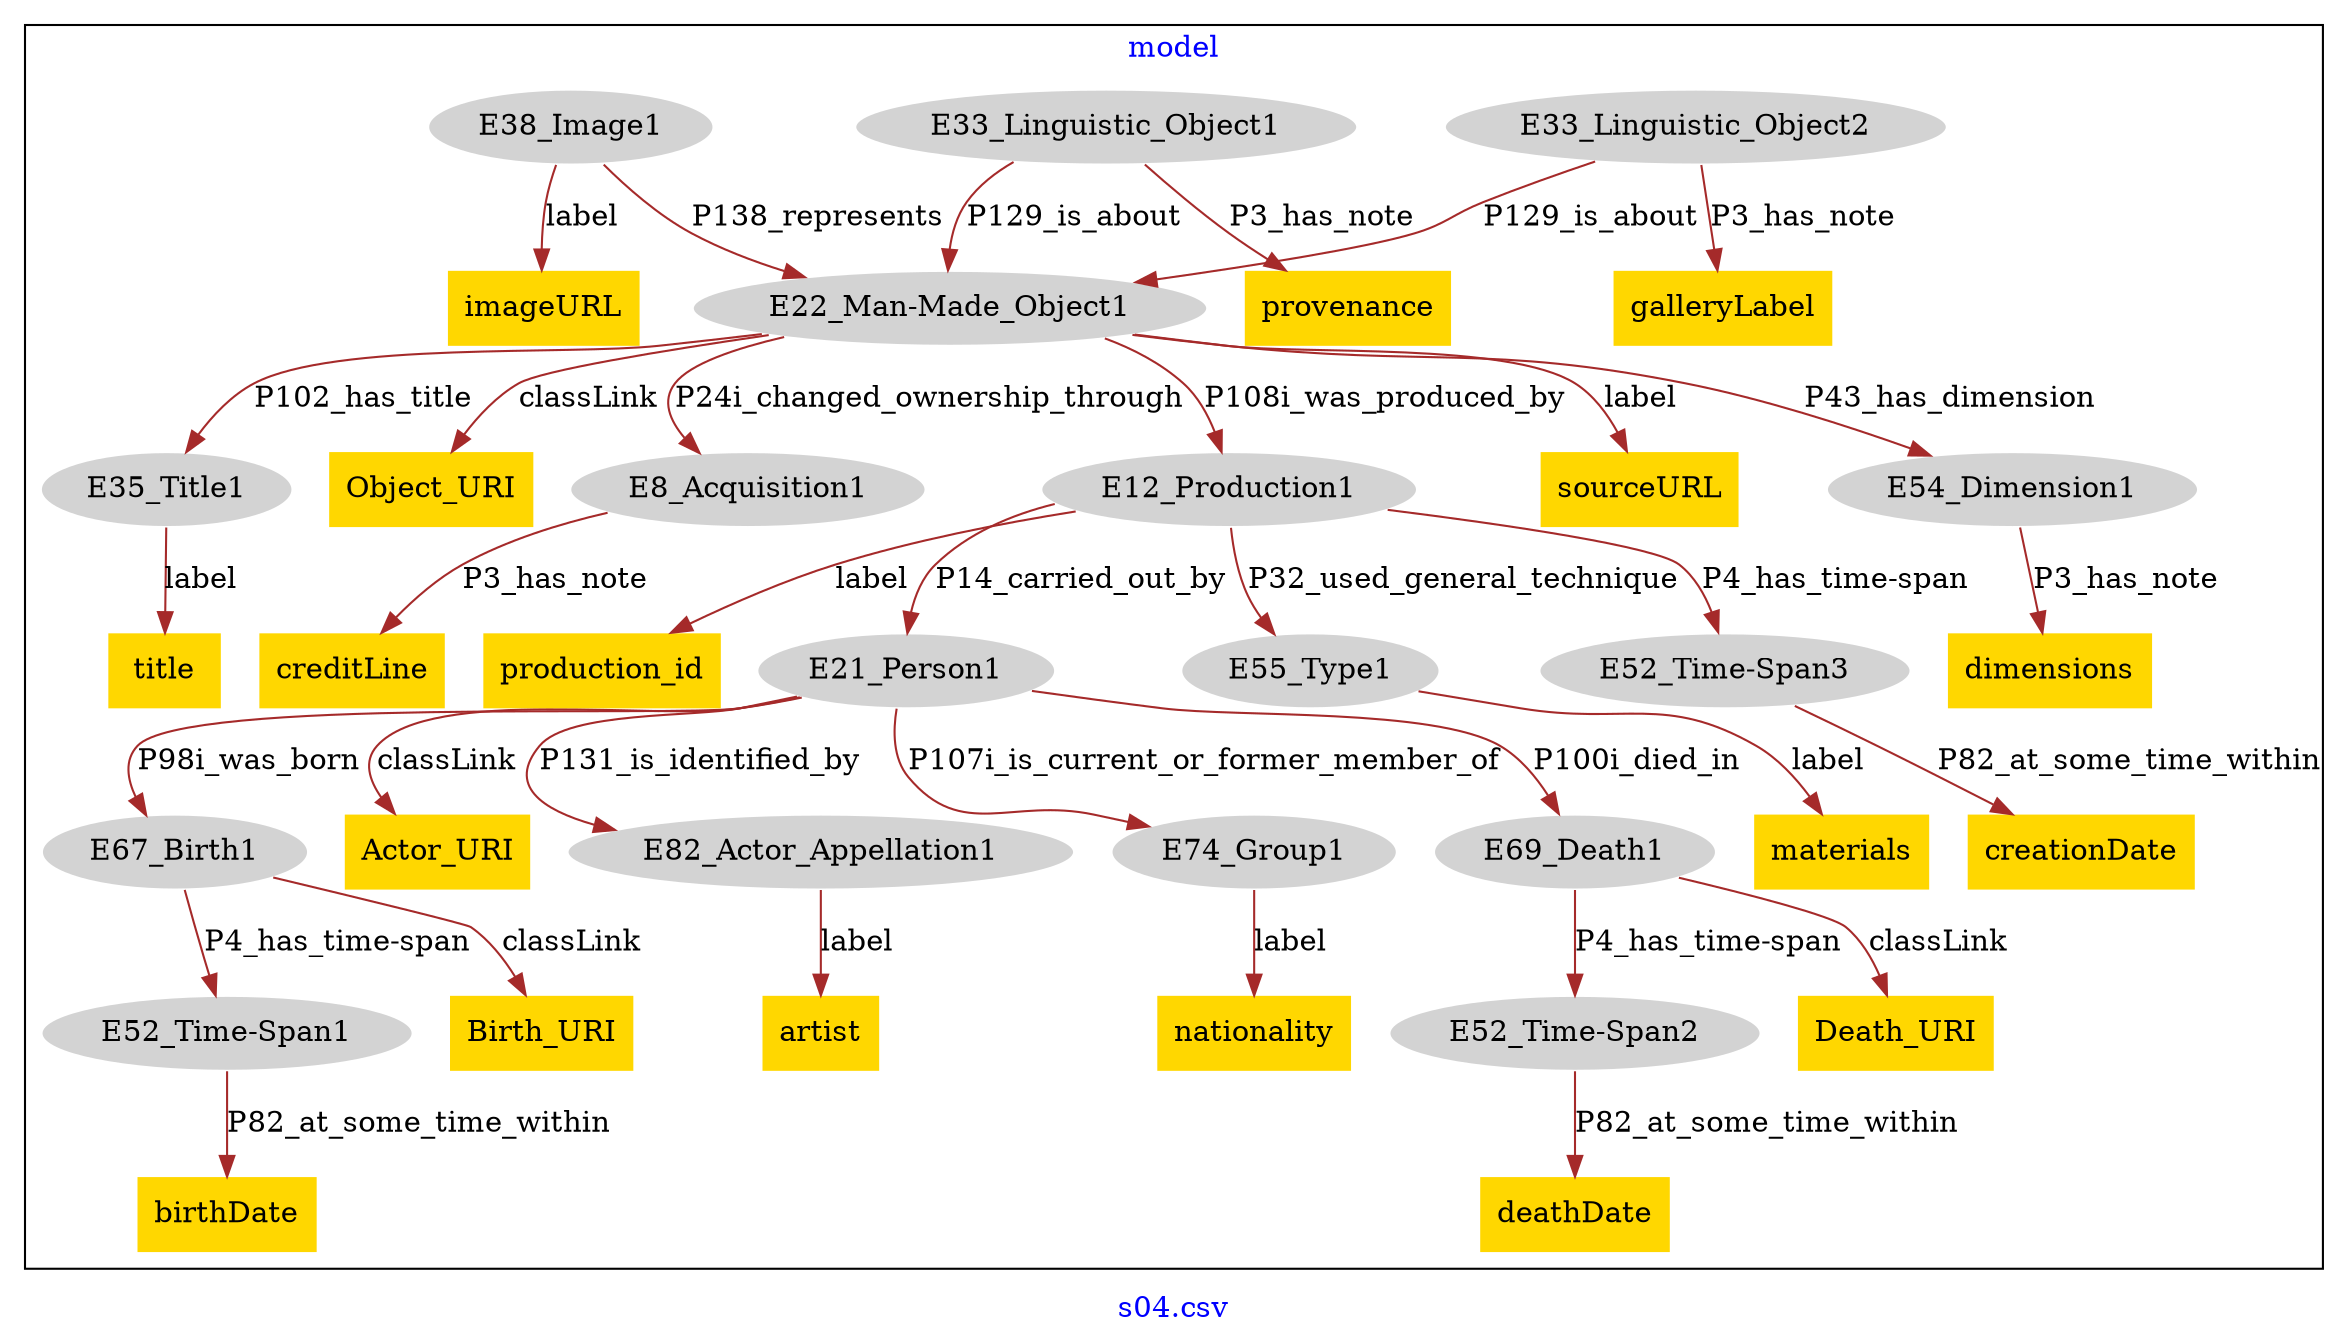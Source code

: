 digraph n0 {
fontcolor="blue"
remincross="true"
label="s04.csv"
subgraph cluster {
label="model"
n2[style="filled",color="white",fillcolor="lightgray",label="E21_Person1"];
n3[style="filled",color="white",fillcolor="lightgray",label="E82_Actor_Appellation1"];
n4[style="filled",color="white",fillcolor="lightgray",label="E74_Group1"];
n5[style="filled",color="white",fillcolor="lightgray",label="E33_Linguistic_Object2"];
n6[shape="plaintext",style="filled",fillcolor="gold",label="galleryLabel"];
n7[style="filled",color="white",fillcolor="lightgray",label="E69_Death1"];
n8[shape="plaintext",style="filled",fillcolor="gold",label="Death_URI"];
n9[style="filled",color="white",fillcolor="lightgray",label="E33_Linguistic_Object1"];
n10[style="filled",color="white",fillcolor="lightgray",label="E22_Man-Made_Object1"];
n11[style="filled",color="white",fillcolor="lightgray",label="E52_Time-Span2"];
n12[style="filled",color="white",fillcolor="lightgray",label="E35_Title1"];
n13[shape="plaintext",style="filled",fillcolor="gold",label="Object_URI"];
n14[style="filled",color="white",fillcolor="lightgray",label="E52_Time-Span1"];
n15[shape="plaintext",style="filled",fillcolor="gold",label="birthDate"];
n16[style="filled",color="white",fillcolor="lightgray",label="E67_Birth1"];
n17[shape="plaintext",style="filled",fillcolor="gold",label="Birth_URI"];
n18[style="filled",color="white",fillcolor="lightgray",label="E55_Type1"];
n19[shape="plaintext",style="filled",fillcolor="gold",label="materials"];
n20[style="filled",color="white",fillcolor="lightgray",label="E8_Acquisition1"];
n21[style="filled",color="white",fillcolor="lightgray",label="E12_Production1"];
n22[shape="plaintext",style="filled",fillcolor="gold",label="deathDate"];
n23[shape="plaintext",style="filled",fillcolor="gold",label="sourceURL"];
n24[style="filled",color="white",fillcolor="lightgray",label="E54_Dimension1"];
n25[shape="plaintext",style="filled",fillcolor="gold",label="dimensions"];
n26[shape="plaintext",style="filled",fillcolor="gold",label="provenance"];
n27[style="filled",color="white",fillcolor="lightgray",label="E52_Time-Span3"];
n28[shape="plaintext",style="filled",fillcolor="gold",label="title"];
n29[shape="plaintext",style="filled",fillcolor="gold",label="artist"];
n30[shape="plaintext",style="filled",fillcolor="gold",label="creationDate"];
n31[style="filled",color="white",fillcolor="lightgray",label="E38_Image1"];
n32[shape="plaintext",style="filled",fillcolor="gold",label="imageURL"];
n33[shape="plaintext",style="filled",fillcolor="gold",label="production_id"];
n34[shape="plaintext",style="filled",fillcolor="gold",label="Actor_URI"];
n35[shape="plaintext",style="filled",fillcolor="gold",label="creditLine"];
n36[shape="plaintext",style="filled",fillcolor="gold",label="nationality"];
}
n2 -> n3[color="brown",fontcolor="black",label="P131_is_identified_by"]
n2 -> n4[color="brown",fontcolor="black",label="P107i_is_current_or_former_member_of"]
n5 -> n6[color="brown",fontcolor="black",label="P3_has_note"]
n7 -> n8[color="brown",fontcolor="black",label="classLink"]
n9 -> n10[color="brown",fontcolor="black",label="P129_is_about"]
n7 -> n11[color="brown",fontcolor="black",label="P4_has_time-span"]
n10 -> n12[color="brown",fontcolor="black",label="P102_has_title"]
n10 -> n13[color="brown",fontcolor="black",label="classLink"]
n14 -> n15[color="brown",fontcolor="black",label="P82_at_some_time_within"]
n16 -> n17[color="brown",fontcolor="black",label="classLink"]
n18 -> n19[color="brown",fontcolor="black",label="label"]
n10 -> n20[color="brown",fontcolor="black",label="P24i_changed_ownership_through"]
n21 -> n18[color="brown",fontcolor="black",label="P32_used_general_technique"]
n11 -> n22[color="brown",fontcolor="black",label="P82_at_some_time_within"]
n10 -> n23[color="brown",fontcolor="black",label="label"]
n10 -> n21[color="brown",fontcolor="black",label="P108i_was_produced_by"]
n24 -> n25[color="brown",fontcolor="black",label="P3_has_note"]
n9 -> n26[color="brown",fontcolor="black",label="P3_has_note"]
n21 -> n27[color="brown",fontcolor="black",label="P4_has_time-span"]
n12 -> n28[color="brown",fontcolor="black",label="label"]
n2 -> n16[color="brown",fontcolor="black",label="P98i_was_born"]
n3 -> n29[color="brown",fontcolor="black",label="label"]
n21 -> n2[color="brown",fontcolor="black",label="P14_carried_out_by"]
n27 -> n30[color="brown",fontcolor="black",label="P82_at_some_time_within"]
n2 -> n7[color="brown",fontcolor="black",label="P100i_died_in"]
n31 -> n32[color="brown",fontcolor="black",label="label"]
n21 -> n33[color="brown",fontcolor="black",label="label"]
n2 -> n34[color="brown",fontcolor="black",label="classLink"]
n16 -> n14[color="brown",fontcolor="black",label="P4_has_time-span"]
n5 -> n10[color="brown",fontcolor="black",label="P129_is_about"]
n20 -> n35[color="brown",fontcolor="black",label="P3_has_note"]
n10 -> n24[color="brown",fontcolor="black",label="P43_has_dimension"]
n31 -> n10[color="brown",fontcolor="black",label="P138_represents"]
n4 -> n36[color="brown",fontcolor="black",label="label"]
}
